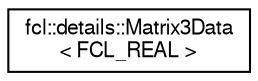 digraph "Graphical Class Hierarchy"
{
  edge [fontname="FreeSans",fontsize="10",labelfontname="FreeSans",labelfontsize="10"];
  node [fontname="FreeSans",fontsize="10",shape=record];
  rankdir="LR";
  Node1 [label="fcl::details::Matrix3Data\l\< FCL_REAL \>",height=0.2,width=0.4,color="black", fillcolor="white", style="filled",URL="$a00087.html"];
}
